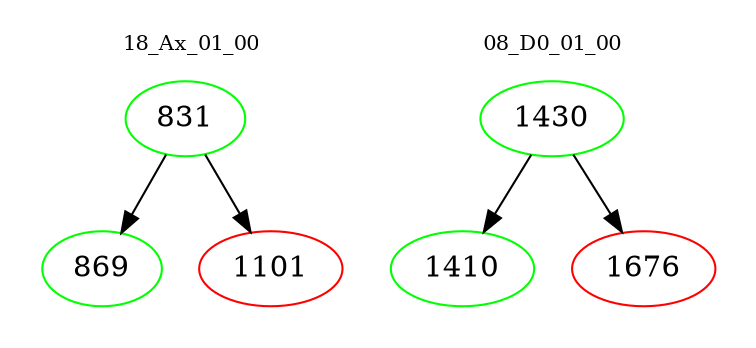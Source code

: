 digraph{
subgraph cluster_0 {
color = white
label = "18_Ax_01_00";
fontsize=10;
T0_831 [label="831", color="green"]
T0_831 -> T0_869 [color="black"]
T0_869 [label="869", color="green"]
T0_831 -> T0_1101 [color="black"]
T0_1101 [label="1101", color="red"]
}
subgraph cluster_1 {
color = white
label = "08_D0_01_00";
fontsize=10;
T1_1430 [label="1430", color="green"]
T1_1430 -> T1_1410 [color="black"]
T1_1410 [label="1410", color="green"]
T1_1430 -> T1_1676 [color="black"]
T1_1676 [label="1676", color="red"]
}
}
